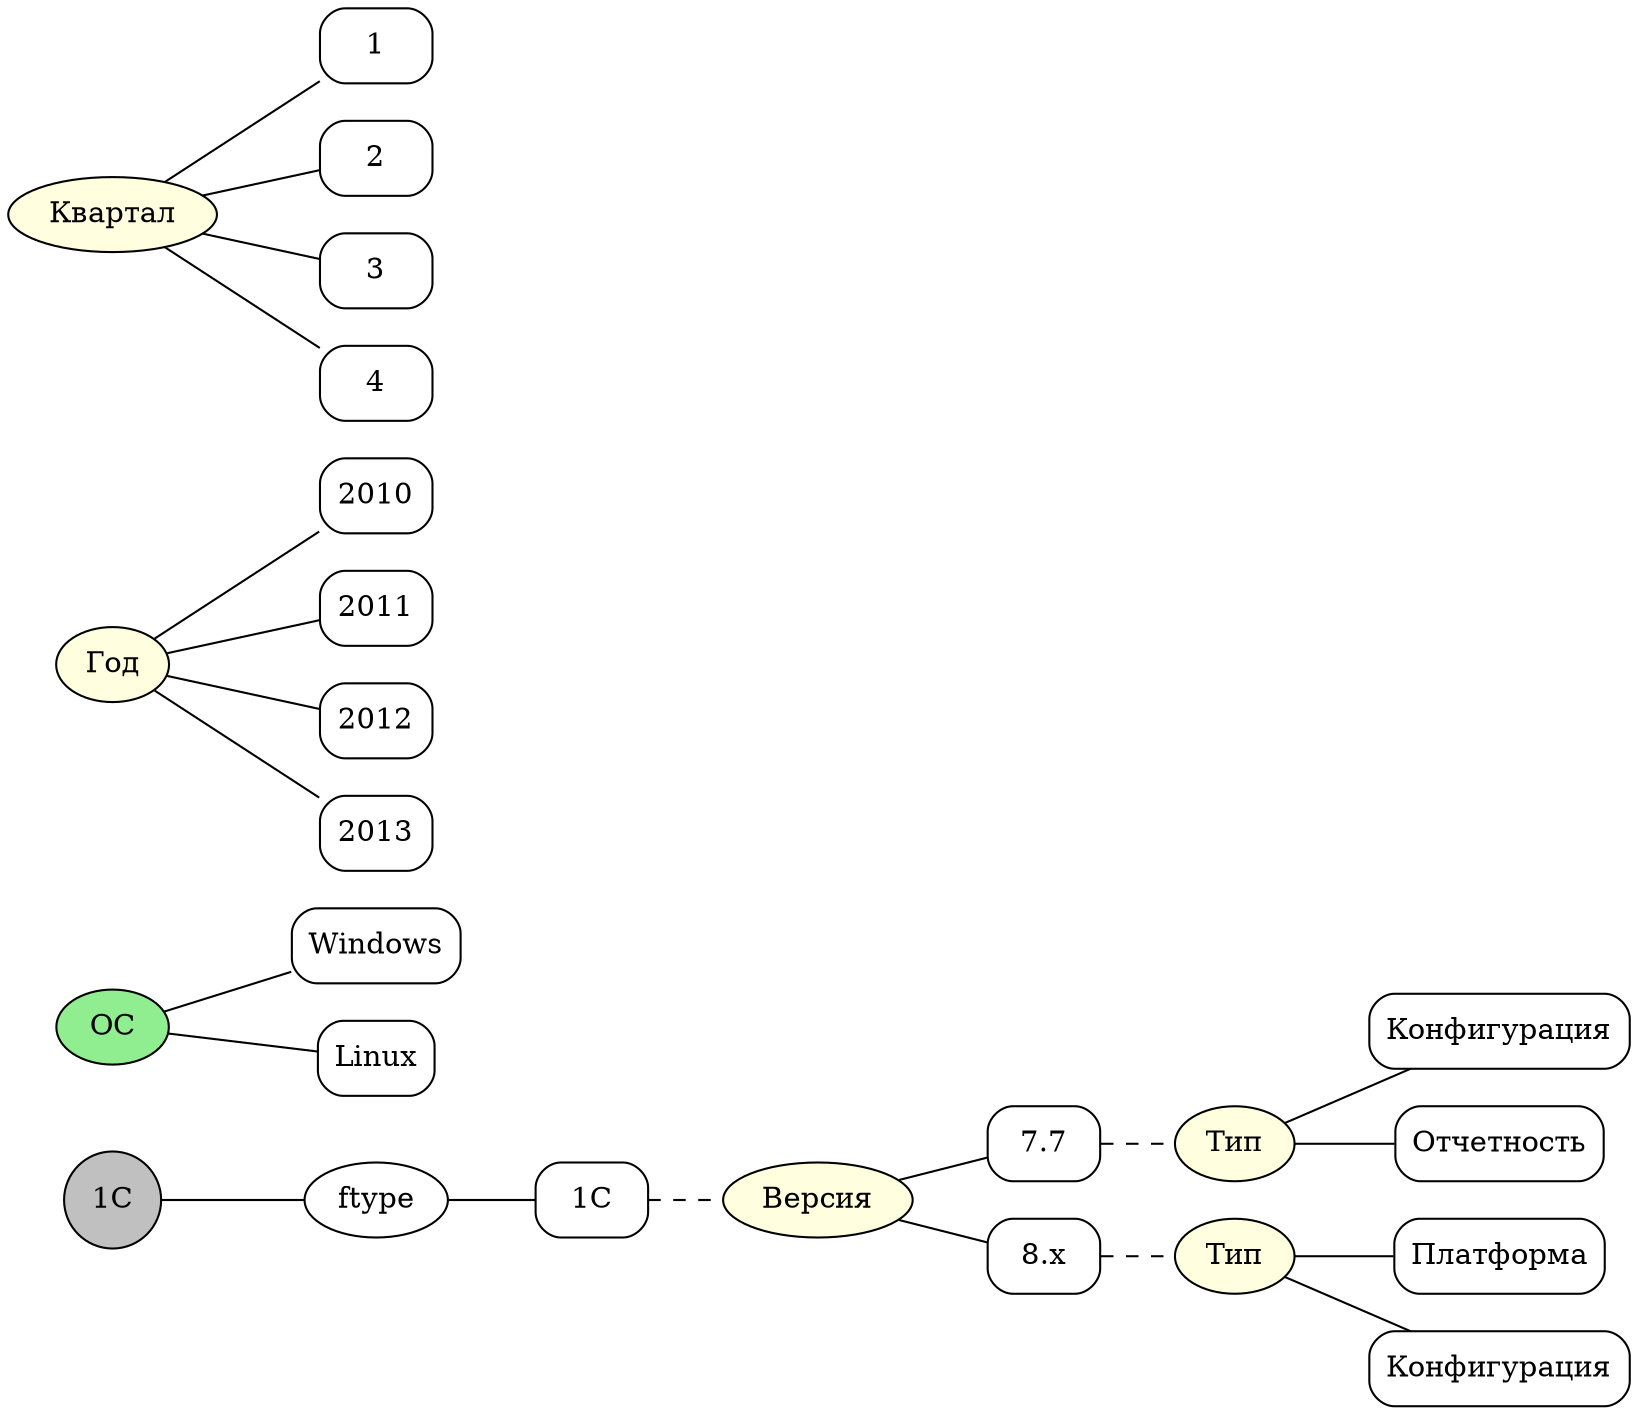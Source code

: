 graph DasArchive {
  overlap="false";
  rankdir="LR";
  /* defaults */
  {
    node  	[shape="circle", style="filled", fillcolor="grey"];
    n0		[label="1C"];
  }
  /* AttrGroup */
  {
    node  	[shape="ellipse", style="filled"];
    /* AttrGroup.Mselect */
    {
      node  	[fillcolor="lightgreen"];
      os	[label="ОС"];
    }
    /* AttrGroup.Sselect */
    {
      node  	[fillcolor="lightyellow"];
      onesver	[label="Версия"];
      v7part	[label="Тип"];
      v8part	[label="Тип"];
      year	[label="Год"];
      quarter	[label="Квартал"];
    }
  }
  /* AttrItem */
  {
    node  	[shape="rectangle", style="rounded, filled", fillcolor="white"];
    ones	[label="1С"];
    v7		[label="7.7"];
    v7cfg	[label="Конфигурация"];
    v7rpt	[label="Отчетность"];
    v8		[label="8.x"];
    v8platf	[label="Платформа"];
    v8cfg	[label="Конфигурация"];
    year2010	[label="2010"];
    year2011	[label="2011"];
    year2012	[label="2012"];
    year2013	[label="2013"];
    quarter1	[label="1"];
    quarter2	[label="2"];
    quarter3	[label="3"];
    quarter4	[label="4"];
    windows	[label="Windows"];
    linux	[label="Linux"];
  }
  /* go */
  /* 1. AttrGroup definitions */
  n0		-- { ftype; };
  onesver	-- { v7; v8; }
  v7part	-- { v7cfg; v7rpt; }
  v8part	-- { v8platf; v8cfg; }
  year		-- { year2010; year2011; year2012; year2013; };
  quarter	-- { quarter1; quarter2; quarter3; quarter4; };
  os		-- { windows; linux; };
  /* 2. AttrItem's groups */
  {
    edge	[style="dashed"];
    ones	-- { onesver; };
    v7		-- { v7part; };
    v8		-- { v8part; };
  }
  /* 3. AttrItem Hierarchy */
  ftype		-- { ones; };
}
/*
Complex hw:
- MB
- Notebook
- MFU
HW Vendor

= App type: =
web-browser
mailer
archiver
antivirus
editor
filemanager
imageviewer
office suite
ocr
sysutil (undelete; registry; partition; sysinfo)
*/
